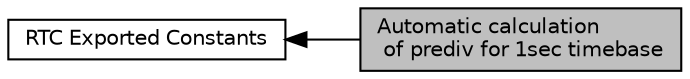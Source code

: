 digraph "Automatic calculation of prediv for 1sec timebase"
{
  edge [fontname="Helvetica",fontsize="10",labelfontname="Helvetica",labelfontsize="10"];
  node [fontname="Helvetica",fontsize="10",shape=box];
  rankdir=LR;
  Node1 [label="Automatic calculation\l of prediv for 1sec timebase",height=0.2,width=0.4,color="black", fillcolor="grey75", style="filled", fontcolor="black",tooltip=" "];
  Node2 [label="RTC Exported Constants",height=0.2,width=0.4,color="black", fillcolor="white", style="filled",URL="$group___r_t_c___exported___constants.html",tooltip=" "];
  Node2->Node1 [shape=plaintext, dir="back", style="solid"];
}
